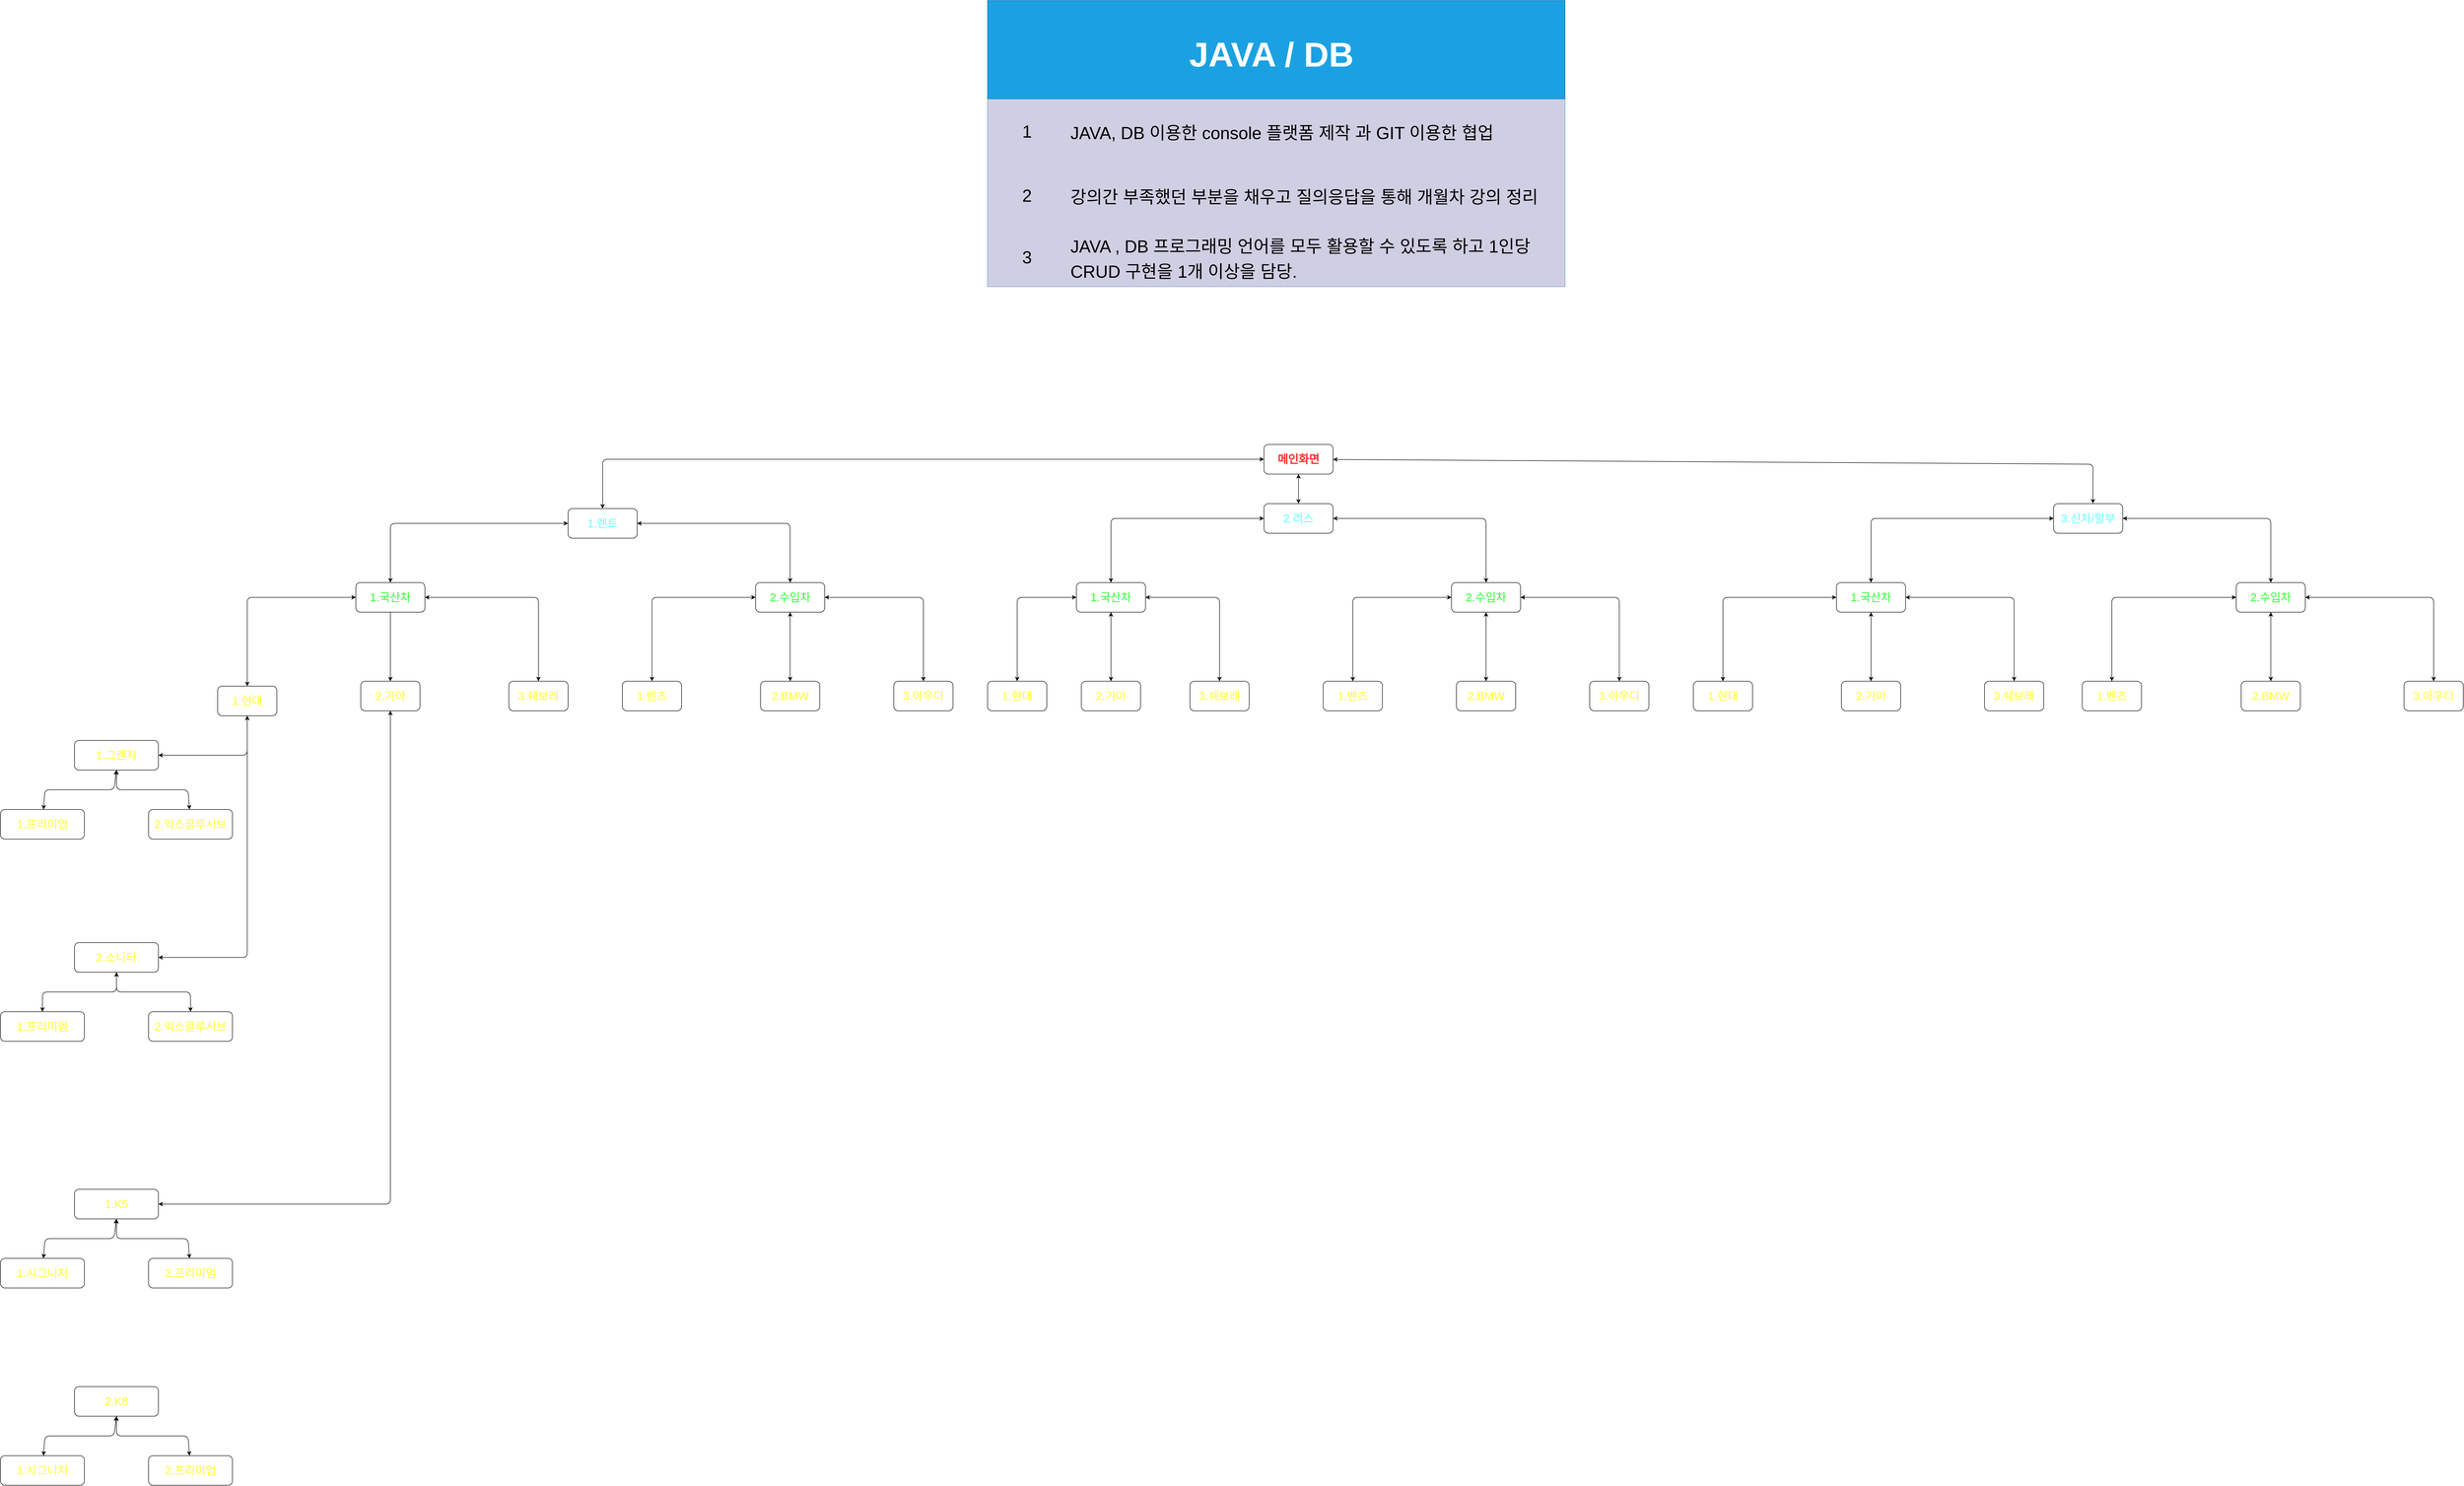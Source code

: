 <mxfile>
    <diagram id="lHUsO2kwJ7aQyrkLWwhJ" name="페이지-1">
        <mxGraphModel dx="3968" dy="2714" grid="1" gridSize="10" guides="0" tooltips="1" connect="1" arrows="1" fold="1" page="1" pageScale="1" pageWidth="1169" pageHeight="827" background="none" math="0" shadow="0">
            <root>
                <mxCell id="0"/>
                <mxCell id="1" parent="0"/>
                <mxCell id="15" value="JAVA / DB " style="shape=table;startSize=200;container=1;collapsible=0;childLayout=tableLayout;fixedRows=1;rowLines=0;fontStyle=1;fontSize=70;fillColor=#1ba1e2;fontColor=#ffffff;strokeColor=#006EAF;" parent="1" vertex="1">
                    <mxGeometry y="-1410" width="1170" height="580" as="geometry"/>
                </mxCell>
                <mxCell id="16" value="" style="shape=tableRow;horizontal=0;startSize=0;swimlaneHead=0;swimlaneBody=0;top=0;left=0;bottom=0;right=0;collapsible=0;dropTarget=0;fillColor=none;points=[[0,0.5],[1,0.5]];portConstraint=eastwest;fontSize=23;" parent="15" vertex="1">
                    <mxGeometry y="200" width="1170" height="130" as="geometry"/>
                </mxCell>
                <mxCell id="17" value="1" style="shape=partialRectangle;html=1;whiteSpace=wrap;connectable=0;fillColor=#d0cee2;top=0;left=0;bottom=0;right=0;overflow=hidden;pointerEvents=1;fontSize=35;strokeColor=#56517e;fontColor=#000000;" parent="16" vertex="1">
                    <mxGeometry width="160" height="130" as="geometry">
                        <mxRectangle width="160" height="130" as="alternateBounds"/>
                    </mxGeometry>
                </mxCell>
                <mxCell id="18" value="&lt;table cellpadding=&quot;0&quot; cellspacing=&quot;0&quot; style=&quot;font-size: 35px;&quot;&gt;&lt;tbody style=&quot;font-size: 35px;&quot;&gt;&lt;tr style=&quot;font-size: 35px;&quot;&gt;&lt;td valign=&quot;top&quot; colspan=&quot;10&quot; style=&quot;font-size: 35px;&quot;&gt;&lt;p style=&quot;margin: 0px; font-variant-numeric: normal; font-variant-east-asian: normal; font-variant-alternates: normal; font-size-adjust: none; font-kerning: auto; font-optical-sizing: auto; font-feature-settings: normal; font-variation-settings: normal; font-variant-position: normal; font-stretch: normal; font-size: 35px; line-height: normal;&quot; class=&quot;p1&quot;&gt;JAVA, DB 이용한 console 플랫폼 제작 과 GIT 이용한 협업&lt;/p&gt;&lt;/td&gt;&lt;/tr&gt;&lt;/tbody&gt;&lt;/table&gt;" style="shape=partialRectangle;html=1;whiteSpace=wrap;connectable=0;fillColor=#d0cee2;top=0;left=0;bottom=0;right=0;align=left;spacingLeft=6;overflow=hidden;fontSize=35;strokeColor=#56517e;fontColor=#000000;" parent="16" vertex="1">
                    <mxGeometry x="160" width="1010" height="130" as="geometry">
                        <mxRectangle width="1010" height="130" as="alternateBounds"/>
                    </mxGeometry>
                </mxCell>
                <mxCell id="19" value="" style="shape=tableRow;horizontal=0;startSize=0;swimlaneHead=0;swimlaneBody=0;top=0;left=0;bottom=0;right=0;collapsible=0;dropTarget=0;fillColor=none;points=[[0,0.5],[1,0.5]];portConstraint=eastwest;fontSize=23;" parent="15" vertex="1">
                    <mxGeometry y="330" width="1170" height="130" as="geometry"/>
                </mxCell>
                <mxCell id="20" value="2" style="shape=partialRectangle;html=1;whiteSpace=wrap;connectable=0;fillColor=#d0cee2;top=0;left=0;bottom=0;right=0;overflow=hidden;fontSize=35;strokeColor=#56517e;fontColor=#000000;" parent="19" vertex="1">
                    <mxGeometry width="160" height="130" as="geometry">
                        <mxRectangle width="160" height="130" as="alternateBounds"/>
                    </mxGeometry>
                </mxCell>
                <mxCell id="21" value="&lt;table cellpadding=&quot;0&quot; cellspacing=&quot;0&quot; style=&quot;font-size: 35px;&quot;&gt;&lt;tbody style=&quot;font-size: 35px;&quot;&gt;&lt;tr style=&quot;font-size: 35px;&quot;&gt;&lt;td valign=&quot;top&quot; colspan=&quot;10&quot; style=&quot;font-size: 35px;&quot;&gt;&lt;p style=&quot;margin: 0px; font-variant-numeric: normal; font-variant-east-asian: normal; font-variant-alternates: normal; font-size-adjust: none; font-kerning: auto; font-optical-sizing: auto; font-feature-settings: normal; font-variation-settings: normal; font-variant-position: normal; font-stretch: normal; font-size: 35px; line-height: normal;&quot; class=&quot;p1&quot;&gt;강의간 부족했던 부분을 채우고 질의응답을 통해 개월차 강의 정리&lt;/p&gt;&lt;/td&gt;&lt;/tr&gt;&lt;/tbody&gt;&lt;/table&gt;" style="shape=partialRectangle;html=1;whiteSpace=wrap;connectable=0;fillColor=#d0cee2;top=0;left=0;bottom=0;right=0;align=left;spacingLeft=6;overflow=hidden;fontSize=35;strokeColor=#56517e;fontColor=#000000;" parent="19" vertex="1">
                    <mxGeometry x="160" width="1010" height="130" as="geometry">
                        <mxRectangle width="1010" height="130" as="alternateBounds"/>
                    </mxGeometry>
                </mxCell>
                <mxCell id="22" value="" style="shape=tableRow;horizontal=0;startSize=0;swimlaneHead=0;swimlaneBody=0;top=0;left=0;bottom=0;right=0;collapsible=0;dropTarget=0;fillColor=none;points=[[0,0.5],[1,0.5]];portConstraint=eastwest;fontSize=23;" parent="15" vertex="1">
                    <mxGeometry y="460" width="1170" height="120" as="geometry"/>
                </mxCell>
                <mxCell id="23" value="3" style="shape=partialRectangle;html=1;whiteSpace=wrap;connectable=0;fillColor=#d0cee2;top=0;left=0;bottom=0;right=0;overflow=hidden;fontSize=35;strokeColor=#56517e;fontColor=#000000;" parent="22" vertex="1">
                    <mxGeometry width="160" height="120" as="geometry">
                        <mxRectangle width="160" height="120" as="alternateBounds"/>
                    </mxGeometry>
                </mxCell>
                <mxCell id="24" value="&lt;table cellpadding=&quot;0&quot; cellspacing=&quot;0&quot; style=&quot;font-size: 35px;&quot;&gt;&lt;tbody style=&quot;font-size: 35px;&quot;&gt;&lt;tr style=&quot;font-size: 35px;&quot;&gt;&lt;td valign=&quot;top&quot; colspan=&quot;10&quot; style=&quot;font-size: 35px;&quot;&gt;&lt;p style=&quot;margin: 0px; font-variant-numeric: normal; font-variant-east-asian: normal; font-variant-alternates: normal; font-size-adjust: none; font-kerning: auto; font-optical-sizing: auto; font-feature-settings: normal; font-variation-settings: normal; font-variant-position: normal; font-stretch: normal; font-size: 35px; line-height: normal;&quot; class=&quot;p1&quot;&gt;JAVA , DB 프로그래밍 언어를 모두 활용할 수 있도록 하고 1인당 CRUD 구현을 1개 이상을 담당.&lt;/p&gt;&lt;/td&gt;&lt;/tr&gt;&lt;/tbody&gt;&lt;/table&gt;" style="shape=partialRectangle;html=1;whiteSpace=wrap;connectable=0;fillColor=#d0cee2;top=0;left=0;bottom=0;right=0;align=left;spacingLeft=6;overflow=hidden;fontSize=35;strokeColor=#56517e;fontColor=#000000;" parent="22" vertex="1">
                    <mxGeometry x="160" width="1010" height="120" as="geometry">
                        <mxRectangle width="1010" height="120" as="alternateBounds"/>
                    </mxGeometry>
                </mxCell>
                <mxCell id="57" value="" style="html=1;fontSize=23;exitX=0.5;exitY=1;exitDx=0;exitDy=0;startArrow=classic;startFill=1;" parent="1" source="26" target="51" edge="1">
                    <mxGeometry relative="1" as="geometry">
                        <mxPoint x="610" y="-450" as="sourcePoint"/>
                    </mxGeometry>
                </mxCell>
                <mxCell id="59" value="" style="edgeStyle=none;html=1;fontSize=23;entryX=0.5;entryY=0;entryDx=0;entryDy=0;startArrow=classic;startFill=1;" parent="1" source="26" target="29" edge="1">
                    <mxGeometry relative="1" as="geometry">
                        <mxPoint x="-140" y="-480" as="targetPoint"/>
                        <Array as="points">
                            <mxPoint x="-780" y="-480"/>
                        </Array>
                    </mxGeometry>
                </mxCell>
                <mxCell id="61" value="" style="edgeStyle=none;html=1;fontSize=23;entryX=0.569;entryY=-0.006;entryDx=0;entryDy=0;entryPerimeter=0;startArrow=classic;startFill=1;" parent="1" source="26" target="54" edge="1">
                    <mxGeometry relative="1" as="geometry">
                        <mxPoint x="730" y="-480" as="targetPoint"/>
                        <Array as="points">
                            <mxPoint x="2240" y="-470"/>
                        </Array>
                    </mxGeometry>
                </mxCell>
                <mxCell id="26" value="메인화면" style="rounded=1;whiteSpace=wrap;html=1;fontSize=23;fontStyle=1;fontColor=#FF3333;" parent="1" vertex="1">
                    <mxGeometry x="560" y="-510" width="140" height="60" as="geometry"/>
                </mxCell>
                <mxCell id="63" value="" style="edgeStyle=none;html=1;fontSize=23;entryX=0.5;entryY=0;entryDx=0;entryDy=0;startArrow=classic;startFill=1;" parent="1" source="29" target="37" edge="1">
                    <mxGeometry relative="1" as="geometry">
                        <mxPoint x="-620" y="-350" as="targetPoint"/>
                        <Array as="points">
                            <mxPoint x="-1210" y="-350"/>
                        </Array>
                    </mxGeometry>
                </mxCell>
                <mxCell id="65" value="" style="edgeStyle=none;html=1;fontSize=23;entryX=0.5;entryY=0;entryDx=0;entryDy=0;startArrow=classic;startFill=1;" parent="1" source="29" target="38" edge="1">
                    <mxGeometry relative="1" as="geometry">
                        <mxPoint x="-320" y="-350" as="targetPoint"/>
                        <Array as="points">
                            <mxPoint x="-400" y="-350"/>
                        </Array>
                    </mxGeometry>
                </mxCell>
                <mxCell id="29" value="1.렌트" style="rounded=1;whiteSpace=wrap;html=1;fontSize=23;fontColor=#66FFFF;" parent="1" vertex="1">
                    <mxGeometry x="-850" y="-380" width="140" height="60" as="geometry"/>
                </mxCell>
                <mxCell id="77" value="" style="edgeStyle=none;html=1;fontSize=23;fontColor=#33FF33;startArrow=classic;startFill=1;" parent="1" source="37" target="76" edge="1">
                    <mxGeometry relative="1" as="geometry">
                        <Array as="points">
                            <mxPoint x="-1500" y="-200"/>
                        </Array>
                    </mxGeometry>
                </mxCell>
                <mxCell id="79" value="" style="edgeStyle=none;html=1;fontSize=23;fontColor=#33FF33;" parent="1" source="37" target="78" edge="1">
                    <mxGeometry relative="1" as="geometry"/>
                </mxCell>
                <mxCell id="82" value="" style="edgeStyle=none;html=1;fontSize=23;fontColor=#33FF33;startArrow=classic;startFill=1;" parent="1" source="37" target="81" edge="1">
                    <mxGeometry relative="1" as="geometry">
                        <Array as="points">
                            <mxPoint x="-910" y="-200"/>
                        </Array>
                    </mxGeometry>
                </mxCell>
                <mxCell id="37" value="1.국산차" style="rounded=1;whiteSpace=wrap;html=1;fontSize=23;fontColor=#33FF33;" parent="1" vertex="1">
                    <mxGeometry x="-1280" y="-230" width="140" height="60" as="geometry"/>
                </mxCell>
                <mxCell id="84" value="" style="edgeStyle=none;html=1;fontSize=23;fontColor=#33FF33;startArrow=classic;startFill=1;" parent="1" source="38" target="83" edge="1">
                    <mxGeometry relative="1" as="geometry">
                        <Array as="points">
                            <mxPoint x="-680" y="-200"/>
                        </Array>
                    </mxGeometry>
                </mxCell>
                <mxCell id="86" value="" style="edgeStyle=none;html=1;fontSize=23;fontColor=#33FF33;startArrow=classic;startFill=1;" parent="1" source="38" target="85" edge="1">
                    <mxGeometry relative="1" as="geometry"/>
                </mxCell>
                <mxCell id="88" value="" style="edgeStyle=none;html=1;fontSize=23;fontColor=#33FF33;startArrow=classic;startFill=1;" parent="1" source="38" target="87" edge="1">
                    <mxGeometry relative="1" as="geometry">
                        <Array as="points">
                            <mxPoint x="-130" y="-200"/>
                        </Array>
                    </mxGeometry>
                </mxCell>
                <mxCell id="38" value="2.수입차" style="rounded=1;whiteSpace=wrap;html=1;fontSize=23;fontColor=#33FF33;" parent="1" vertex="1">
                    <mxGeometry x="-470" y="-230" width="140" height="60" as="geometry"/>
                </mxCell>
                <mxCell id="67" value="" style="edgeStyle=none;html=1;fontSize=23;entryX=0.5;entryY=0;entryDx=0;entryDy=0;startArrow=classic;startFill=1;" parent="1" source="51" target="52" edge="1">
                    <mxGeometry relative="1" as="geometry">
                        <mxPoint x="400" y="-360" as="targetPoint"/>
                        <Array as="points">
                            <mxPoint x="250" y="-360"/>
                        </Array>
                    </mxGeometry>
                </mxCell>
                <mxCell id="69" value="" style="edgeStyle=none;html=1;fontSize=23;entryX=0.5;entryY=0;entryDx=0;entryDy=0;startArrow=classic;startFill=1;" parent="1" source="51" target="53" edge="1">
                    <mxGeometry relative="1" as="geometry">
                        <mxPoint x="700" y="-360" as="targetPoint"/>
                        <Array as="points">
                            <mxPoint x="1010" y="-360"/>
                        </Array>
                    </mxGeometry>
                </mxCell>
                <mxCell id="51" value="2.리스" style="rounded=1;whiteSpace=wrap;html=1;fontSize=23;fontColor=#66FFFF;" parent="1" vertex="1">
                    <mxGeometry x="560" y="-390" width="140" height="60" as="geometry"/>
                </mxCell>
                <mxCell id="91" value="" style="edgeStyle=none;html=1;fontSize=23;fontColor=#33FF33;startArrow=classic;startFill=1;" parent="1" source="52" target="90" edge="1">
                    <mxGeometry relative="1" as="geometry">
                        <Array as="points">
                            <mxPoint x="60" y="-200"/>
                        </Array>
                    </mxGeometry>
                </mxCell>
                <mxCell id="93" value="" style="edgeStyle=none;html=1;fontSize=23;fontColor=#33FF33;startArrow=classic;startFill=1;" parent="1" source="52" target="92" edge="1">
                    <mxGeometry relative="1" as="geometry"/>
                </mxCell>
                <mxCell id="96" value="" style="edgeStyle=none;html=1;fontSize=23;fontColor=#33FF33;startArrow=classic;startFill=1;" parent="1" source="52" target="95" edge="1">
                    <mxGeometry relative="1" as="geometry">
                        <Array as="points">
                            <mxPoint x="470" y="-200"/>
                        </Array>
                    </mxGeometry>
                </mxCell>
                <mxCell id="52" value="1.국산차" style="rounded=1;whiteSpace=wrap;html=1;fontSize=23;fontColor=#33FF33;" parent="1" vertex="1">
                    <mxGeometry x="180" y="-230" width="140" height="60" as="geometry"/>
                </mxCell>
                <mxCell id="98" value="" style="edgeStyle=none;html=1;fontSize=23;fontColor=#33FF33;startArrow=classic;startFill=1;" parent="1" source="53" target="97" edge="1">
                    <mxGeometry relative="1" as="geometry">
                        <Array as="points">
                            <mxPoint x="740" y="-200"/>
                        </Array>
                    </mxGeometry>
                </mxCell>
                <mxCell id="101" value="" style="edgeStyle=none;html=1;fontSize=23;fontColor=#33FF33;startArrow=classic;startFill=1;" parent="1" source="53" target="100" edge="1">
                    <mxGeometry relative="1" as="geometry"/>
                </mxCell>
                <mxCell id="103" value="" style="edgeStyle=none;html=1;fontSize=23;fontColor=#33FF33;startArrow=classic;startFill=1;" parent="1" source="53" target="102" edge="1">
                    <mxGeometry relative="1" as="geometry">
                        <Array as="points">
                            <mxPoint x="1280" y="-200"/>
                        </Array>
                    </mxGeometry>
                </mxCell>
                <mxCell id="53" value="2.수입차" style="rounded=1;whiteSpace=wrap;html=1;fontSize=23;fontColor=#33FF33;" parent="1" vertex="1">
                    <mxGeometry x="940" y="-230" width="140" height="60" as="geometry"/>
                </mxCell>
                <mxCell id="72" value="" style="edgeStyle=none;html=1;fontSize=23;entryX=0.5;entryY=0;entryDx=0;entryDy=0;startArrow=classic;startFill=1;" parent="1" source="54" target="55" edge="1">
                    <mxGeometry relative="1" as="geometry">
                        <mxPoint x="1940" y="-360" as="targetPoint"/>
                        <Array as="points">
                            <mxPoint x="1790" y="-360"/>
                        </Array>
                    </mxGeometry>
                </mxCell>
                <mxCell id="75" value="" style="edgeStyle=none;html=1;fontSize=23;entryX=0.5;entryY=0;entryDx=0;entryDy=0;startArrow=classic;startFill=1;" parent="1" source="54" target="56" edge="1">
                    <mxGeometry relative="1" as="geometry">
                        <mxPoint x="2240" y="-360" as="targetPoint"/>
                        <Array as="points">
                            <mxPoint x="2600" y="-360"/>
                        </Array>
                    </mxGeometry>
                </mxCell>
                <mxCell id="54" value="3.신차/할부" style="rounded=1;whiteSpace=wrap;html=1;fontSize=23;fontColor=#66FFFF;" parent="1" vertex="1">
                    <mxGeometry x="2160" y="-390" width="140" height="60" as="geometry"/>
                </mxCell>
                <mxCell id="105" value="" style="edgeStyle=none;html=1;fontSize=23;fontColor=#33FF33;startArrow=classic;startFill=1;" parent="1" source="55" target="104" edge="1">
                    <mxGeometry relative="1" as="geometry">
                        <Array as="points">
                            <mxPoint x="1490" y="-200"/>
                        </Array>
                    </mxGeometry>
                </mxCell>
                <mxCell id="107" value="" style="edgeStyle=none;html=1;fontSize=23;fontColor=#33FF33;startArrow=classic;startFill=1;" parent="1" source="55" target="106" edge="1">
                    <mxGeometry relative="1" as="geometry"/>
                </mxCell>
                <mxCell id="109" value="" style="edgeStyle=none;html=1;fontSize=23;fontColor=#33FF33;startArrow=classic;startFill=1;" parent="1" source="55" target="108" edge="1">
                    <mxGeometry relative="1" as="geometry">
                        <Array as="points">
                            <mxPoint x="2080" y="-200"/>
                        </Array>
                    </mxGeometry>
                </mxCell>
                <mxCell id="55" value="1.국산차" style="rounded=1;whiteSpace=wrap;html=1;fontSize=23;fontColor=#33FF33;" parent="1" vertex="1">
                    <mxGeometry x="1720" y="-230" width="140" height="60" as="geometry"/>
                </mxCell>
                <mxCell id="111" value="" style="edgeStyle=none;html=1;fontSize=23;fontColor=#33FF33;startArrow=classic;startFill=1;" parent="1" source="56" target="110" edge="1">
                    <mxGeometry relative="1" as="geometry">
                        <Array as="points">
                            <mxPoint x="2278" y="-200"/>
                        </Array>
                    </mxGeometry>
                </mxCell>
                <mxCell id="113" value="" style="edgeStyle=none;html=1;fontSize=23;fontColor=#33FF33;startArrow=classic;startFill=1;" parent="1" source="56" target="112" edge="1">
                    <mxGeometry relative="1" as="geometry"/>
                </mxCell>
                <mxCell id="115" value="" style="edgeStyle=none;html=1;fontSize=23;fontColor=#33FF33;startArrow=classic;startFill=1;" parent="1" source="56" target="114" edge="1">
                    <mxGeometry relative="1" as="geometry">
                        <Array as="points">
                            <mxPoint x="2930" y="-200"/>
                        </Array>
                    </mxGeometry>
                </mxCell>
                <mxCell id="56" value="2.수입차" style="rounded=1;whiteSpace=wrap;html=1;fontSize=23;fontColor=#33FF33;" parent="1" vertex="1">
                    <mxGeometry x="2530" y="-230" width="140" height="60" as="geometry"/>
                </mxCell>
                <mxCell id="180" value="" style="edgeStyle=none;html=1;labelBorderColor=#FF00FF;fontSize=23;fontColor=#FFFFFF;startArrow=classic;startFill=1;" parent="1" source="76" target="179" edge="1">
                    <mxGeometry relative="1" as="geometry">
                        <Array as="points">
                            <mxPoint x="-1500" y="120"/>
                        </Array>
                    </mxGeometry>
                </mxCell>
                <mxCell id="185" value="" style="edgeStyle=none;html=1;labelBorderColor=#FF00FF;fontSize=23;fontColor=#FFFFFF;entryX=1;entryY=0.5;entryDx=0;entryDy=0;startArrow=classic;startFill=1;" parent="1" source="76" target="183" edge="1">
                    <mxGeometry relative="1" as="geometry">
                        <mxPoint x="-1500" y="320" as="targetPoint"/>
                        <Array as="points">
                            <mxPoint x="-1500" y="530"/>
                        </Array>
                    </mxGeometry>
                </mxCell>
                <mxCell id="76" value="1.현대" style="whiteSpace=wrap;html=1;fontSize=23;fontColor=#FFFF33;rounded=1;" parent="1" vertex="1">
                    <mxGeometry x="-1560" y="-20" width="120" height="60" as="geometry"/>
                </mxCell>
                <mxCell id="236" value="" style="edgeStyle=none;html=1;startArrow=classic;startFill=1;entryX=1;entryY=0.5;entryDx=0;entryDy=0;" edge="1" parent="1" source="78" target="224">
                    <mxGeometry relative="1" as="geometry">
                        <mxPoint x="-1229.216" y="980.008" as="targetPoint"/>
                        <Array as="points">
                            <mxPoint x="-1210" y="1030"/>
                        </Array>
                    </mxGeometry>
                </mxCell>
                <mxCell id="78" value="2.기아" style="whiteSpace=wrap;html=1;fontSize=23;fontColor=#FFFF33;rounded=1;" parent="1" vertex="1">
                    <mxGeometry x="-1270" y="-30" width="120" height="60" as="geometry"/>
                </mxCell>
                <mxCell id="81" value="3.쉐보레" style="whiteSpace=wrap;html=1;fontSize=23;fontColor=#FFFF33;rounded=1;" parent="1" vertex="1">
                    <mxGeometry x="-970" y="-30" width="120" height="60" as="geometry"/>
                </mxCell>
                <mxCell id="83" value="1.벤츠" style="whiteSpace=wrap;html=1;fontSize=23;fontColor=#FFFF33;rounded=1;" parent="1" vertex="1">
                    <mxGeometry x="-740" y="-30" width="120" height="60" as="geometry"/>
                </mxCell>
                <mxCell id="85" value="2.BMW" style="whiteSpace=wrap;html=1;fontSize=23;fontColor=#FFFF33;rounded=1;" parent="1" vertex="1">
                    <mxGeometry x="-460" y="-30" width="120" height="60" as="geometry"/>
                </mxCell>
                <mxCell id="87" value="3.아우디" style="whiteSpace=wrap;html=1;fontSize=23;fontColor=#FFFF33;rounded=1;" parent="1" vertex="1">
                    <mxGeometry x="-190" y="-30" width="120" height="60" as="geometry"/>
                </mxCell>
                <mxCell id="90" value="1.현대" style="whiteSpace=wrap;html=1;fontSize=23;fontColor=#FFFF33;rounded=1;" parent="1" vertex="1">
                    <mxGeometry y="-30" width="120" height="60" as="geometry"/>
                </mxCell>
                <mxCell id="92" value="2.기아" style="whiteSpace=wrap;html=1;fontSize=23;fontColor=#FFFF33;rounded=1;" parent="1" vertex="1">
                    <mxGeometry x="190" y="-30" width="120" height="60" as="geometry"/>
                </mxCell>
                <mxCell id="95" value="3.쉐보레" style="whiteSpace=wrap;html=1;fontSize=23;fontColor=#FFFF33;rounded=1;" parent="1" vertex="1">
                    <mxGeometry x="410" y="-30" width="120" height="60" as="geometry"/>
                </mxCell>
                <mxCell id="97" value="1.벤츠" style="whiteSpace=wrap;html=1;fontSize=23;fontColor=#FFFF33;rounded=1;" parent="1" vertex="1">
                    <mxGeometry x="680" y="-30" width="120" height="60" as="geometry"/>
                </mxCell>
                <mxCell id="100" value="2.BMW" style="whiteSpace=wrap;html=1;fontSize=23;fontColor=#FFFF33;rounded=1;" parent="1" vertex="1">
                    <mxGeometry x="950" y="-30" width="120" height="60" as="geometry"/>
                </mxCell>
                <mxCell id="102" value="3.아우디" style="whiteSpace=wrap;html=1;fontSize=23;fontColor=#FFFF33;rounded=1;" parent="1" vertex="1">
                    <mxGeometry x="1220" y="-30" width="120" height="60" as="geometry"/>
                </mxCell>
                <mxCell id="104" value="1.현대" style="whiteSpace=wrap;html=1;fontSize=23;fontColor=#FFFF33;rounded=1;" parent="1" vertex="1">
                    <mxGeometry x="1430" y="-30" width="120" height="60" as="geometry"/>
                </mxCell>
                <mxCell id="106" value="2.기아" style="whiteSpace=wrap;html=1;fontSize=23;fontColor=#FFFF33;rounded=1;" parent="1" vertex="1">
                    <mxGeometry x="1730" y="-30" width="120" height="60" as="geometry"/>
                </mxCell>
                <mxCell id="108" value="3.쉐보레" style="whiteSpace=wrap;html=1;fontSize=23;fontColor=#FFFF33;rounded=1;" parent="1" vertex="1">
                    <mxGeometry x="2020" y="-30" width="120" height="60" as="geometry"/>
                </mxCell>
                <mxCell id="110" value="1.벤츠" style="whiteSpace=wrap;html=1;fontSize=23;fontColor=#FFFF33;rounded=1;" parent="1" vertex="1">
                    <mxGeometry x="2218" y="-30" width="120" height="60" as="geometry"/>
                </mxCell>
                <mxCell id="112" value="2.BMW" style="whiteSpace=wrap;html=1;fontSize=23;fontColor=#FFFF33;rounded=1;" parent="1" vertex="1">
                    <mxGeometry x="2540" y="-30" width="120" height="60" as="geometry"/>
                </mxCell>
                <mxCell id="114" value="3.아우디" style="whiteSpace=wrap;html=1;fontSize=23;fontColor=#FFFF33;rounded=1;" parent="1" vertex="1">
                    <mxGeometry x="2870" y="-30" width="120" height="60" as="geometry"/>
                </mxCell>
                <mxCell id="179" value="1.그랜저" style="whiteSpace=wrap;html=1;fontSize=23;fontColor=#FFFF33;rounded=1;flipH=0;flipV=0;" parent="1" vertex="1">
                    <mxGeometry x="-1850" y="90" width="170" height="60" as="geometry"/>
                </mxCell>
                <mxCell id="219" value="" style="edgeStyle=none;html=1;startArrow=classic;startFill=1;entryX=0.5;entryY=0;entryDx=0;entryDy=0;" edge="1" parent="1" source="183" target="216">
                    <mxGeometry relative="1" as="geometry">
                        <mxPoint x="-1765" y="640" as="targetPoint"/>
                        <Array as="points">
                            <mxPoint x="-1765" y="600"/>
                            <mxPoint x="-1915" y="600"/>
                        </Array>
                    </mxGeometry>
                </mxCell>
                <mxCell id="223" value="" style="edgeStyle=none;html=1;startArrow=classic;startFill=1;entryX=0.5;entryY=0;entryDx=0;entryDy=0;exitX=0.5;exitY=1;exitDx=0;exitDy=0;" edge="1" parent="1" source="183" target="217">
                    <mxGeometry relative="1" as="geometry">
                        <mxPoint x="-1396.608" y="693.88" as="targetPoint"/>
                        <Array as="points">
                            <mxPoint x="-1765" y="600"/>
                            <mxPoint x="-1615" y="600"/>
                        </Array>
                    </mxGeometry>
                </mxCell>
                <mxCell id="183" value="2.소나타" style="whiteSpace=wrap;html=1;fontSize=23;fontColor=#FFFF33;rounded=1;" parent="1" vertex="1">
                    <mxGeometry x="-1850" y="500" width="170" height="60" as="geometry"/>
                </mxCell>
                <mxCell id="211" value="" style="edgeStyle=none;html=1;entryX=0.5;entryY=1;entryDx=0;entryDy=0;startArrow=classic;startFill=1;" edge="1" parent="1" source="204" target="179">
                    <mxGeometry relative="1" as="geometry">
                        <mxPoint x="-1915" y="150" as="targetPoint"/>
                        <Array as="points">
                            <mxPoint x="-1910" y="190"/>
                            <mxPoint x="-1770" y="190"/>
                        </Array>
                    </mxGeometry>
                </mxCell>
                <mxCell id="204" value="1.프리미엄" style="whiteSpace=wrap;html=1;fontSize=23;fontColor=#FFFF33;rounded=1;flipH=0;flipV=0;" vertex="1" parent="1">
                    <mxGeometry x="-2000" y="230" width="170" height="60" as="geometry"/>
                </mxCell>
                <mxCell id="213" value="" style="edgeStyle=none;html=1;entryX=0.5;entryY=1;entryDx=0;entryDy=0;startArrow=classic;startFill=1;" edge="1" parent="1" source="205" target="179">
                    <mxGeometry relative="1" as="geometry">
                        <mxPoint x="-1615" y="160" as="targetPoint"/>
                        <Array as="points">
                            <mxPoint x="-1620" y="190"/>
                            <mxPoint x="-1765" y="190"/>
                        </Array>
                    </mxGeometry>
                </mxCell>
                <mxCell id="205" value="2.익스클루시브" style="whiteSpace=wrap;html=1;fontSize=23;fontColor=#FFFF33;rounded=1;flipH=0;flipV=0;" vertex="1" parent="1">
                    <mxGeometry x="-1700" y="230" width="170" height="60" as="geometry"/>
                </mxCell>
                <mxCell id="216" value="1.프리미엄" style="whiteSpace=wrap;html=1;fontSize=23;fontColor=#FFFF33;rounded=1;" vertex="1" parent="1">
                    <mxGeometry x="-2000" y="640" width="170" height="60" as="geometry"/>
                </mxCell>
                <mxCell id="217" value="2.익스클루시브" style="whiteSpace=wrap;html=1;fontSize=23;fontColor=#FFFF33;rounded=1;" vertex="1" parent="1">
                    <mxGeometry x="-1700" y="640" width="170" height="60" as="geometry"/>
                </mxCell>
                <mxCell id="224" value="1.K5" style="whiteSpace=wrap;html=1;fontSize=23;fontColor=#FFFF33;rounded=1;flipH=0;flipV=0;" vertex="1" parent="1">
                    <mxGeometry x="-1850" y="1000" width="170" height="60" as="geometry"/>
                </mxCell>
                <mxCell id="225" value="" style="edgeStyle=none;html=1;entryX=0.5;entryY=1;entryDx=0;entryDy=0;startArrow=classic;startFill=1;" edge="1" parent="1" source="226" target="224">
                    <mxGeometry relative="1" as="geometry">
                        <mxPoint x="-1915" y="1060" as="targetPoint"/>
                        <Array as="points">
                            <mxPoint x="-1910" y="1100"/>
                            <mxPoint x="-1770" y="1100"/>
                        </Array>
                    </mxGeometry>
                </mxCell>
                <mxCell id="226" value="1.시그니처" style="whiteSpace=wrap;html=1;fontSize=23;fontColor=#FFFF33;rounded=1;flipH=0;flipV=0;" vertex="1" parent="1">
                    <mxGeometry x="-2000" y="1140" width="170" height="60" as="geometry"/>
                </mxCell>
                <mxCell id="227" value="" style="edgeStyle=none;html=1;entryX=0.5;entryY=1;entryDx=0;entryDy=0;startArrow=classic;startFill=1;" edge="1" parent="1" source="228" target="224">
                    <mxGeometry relative="1" as="geometry">
                        <mxPoint x="-1615" y="1070" as="targetPoint"/>
                        <Array as="points">
                            <mxPoint x="-1620" y="1100"/>
                            <mxPoint x="-1765" y="1100"/>
                        </Array>
                    </mxGeometry>
                </mxCell>
                <mxCell id="228" value="2.프리미엄" style="whiteSpace=wrap;html=1;fontSize=23;fontColor=#FFFF33;rounded=1;flipH=0;flipV=0;" vertex="1" parent="1">
                    <mxGeometry x="-1700" y="1140" width="170" height="60" as="geometry"/>
                </mxCell>
                <mxCell id="229" value="2.K8" style="whiteSpace=wrap;html=1;fontSize=23;fontColor=#FFFF33;rounded=1;flipH=0;flipV=0;" vertex="1" parent="1">
                    <mxGeometry x="-1850" y="1400" width="170" height="60" as="geometry"/>
                </mxCell>
                <mxCell id="230" value="" style="edgeStyle=none;html=1;entryX=0.5;entryY=1;entryDx=0;entryDy=0;startArrow=classic;startFill=1;" edge="1" parent="1" source="231" target="229">
                    <mxGeometry relative="1" as="geometry">
                        <mxPoint x="-1915" y="1460" as="targetPoint"/>
                        <Array as="points">
                            <mxPoint x="-1910" y="1500"/>
                            <mxPoint x="-1770" y="1500"/>
                        </Array>
                    </mxGeometry>
                </mxCell>
                <mxCell id="231" value="1.시그니처" style="whiteSpace=wrap;html=1;fontSize=23;fontColor=#FFFF33;rounded=1;flipH=0;flipV=0;" vertex="1" parent="1">
                    <mxGeometry x="-2000" y="1540" width="170" height="60" as="geometry"/>
                </mxCell>
                <mxCell id="232" value="" style="edgeStyle=none;html=1;entryX=0.5;entryY=1;entryDx=0;entryDy=0;startArrow=classic;startFill=1;" edge="1" parent="1" source="233" target="229">
                    <mxGeometry relative="1" as="geometry">
                        <mxPoint x="-1615" y="1470" as="targetPoint"/>
                        <Array as="points">
                            <mxPoint x="-1620" y="1500"/>
                            <mxPoint x="-1765" y="1500"/>
                        </Array>
                    </mxGeometry>
                </mxCell>
                <mxCell id="233" value="2.프리미엄" style="whiteSpace=wrap;html=1;fontSize=23;fontColor=#FFFF33;rounded=1;flipH=0;flipV=0;" vertex="1" parent="1">
                    <mxGeometry x="-1700" y="1540" width="170" height="60" as="geometry"/>
                </mxCell>
            </root>
        </mxGraphModel>
    </diagram>
</mxfile>